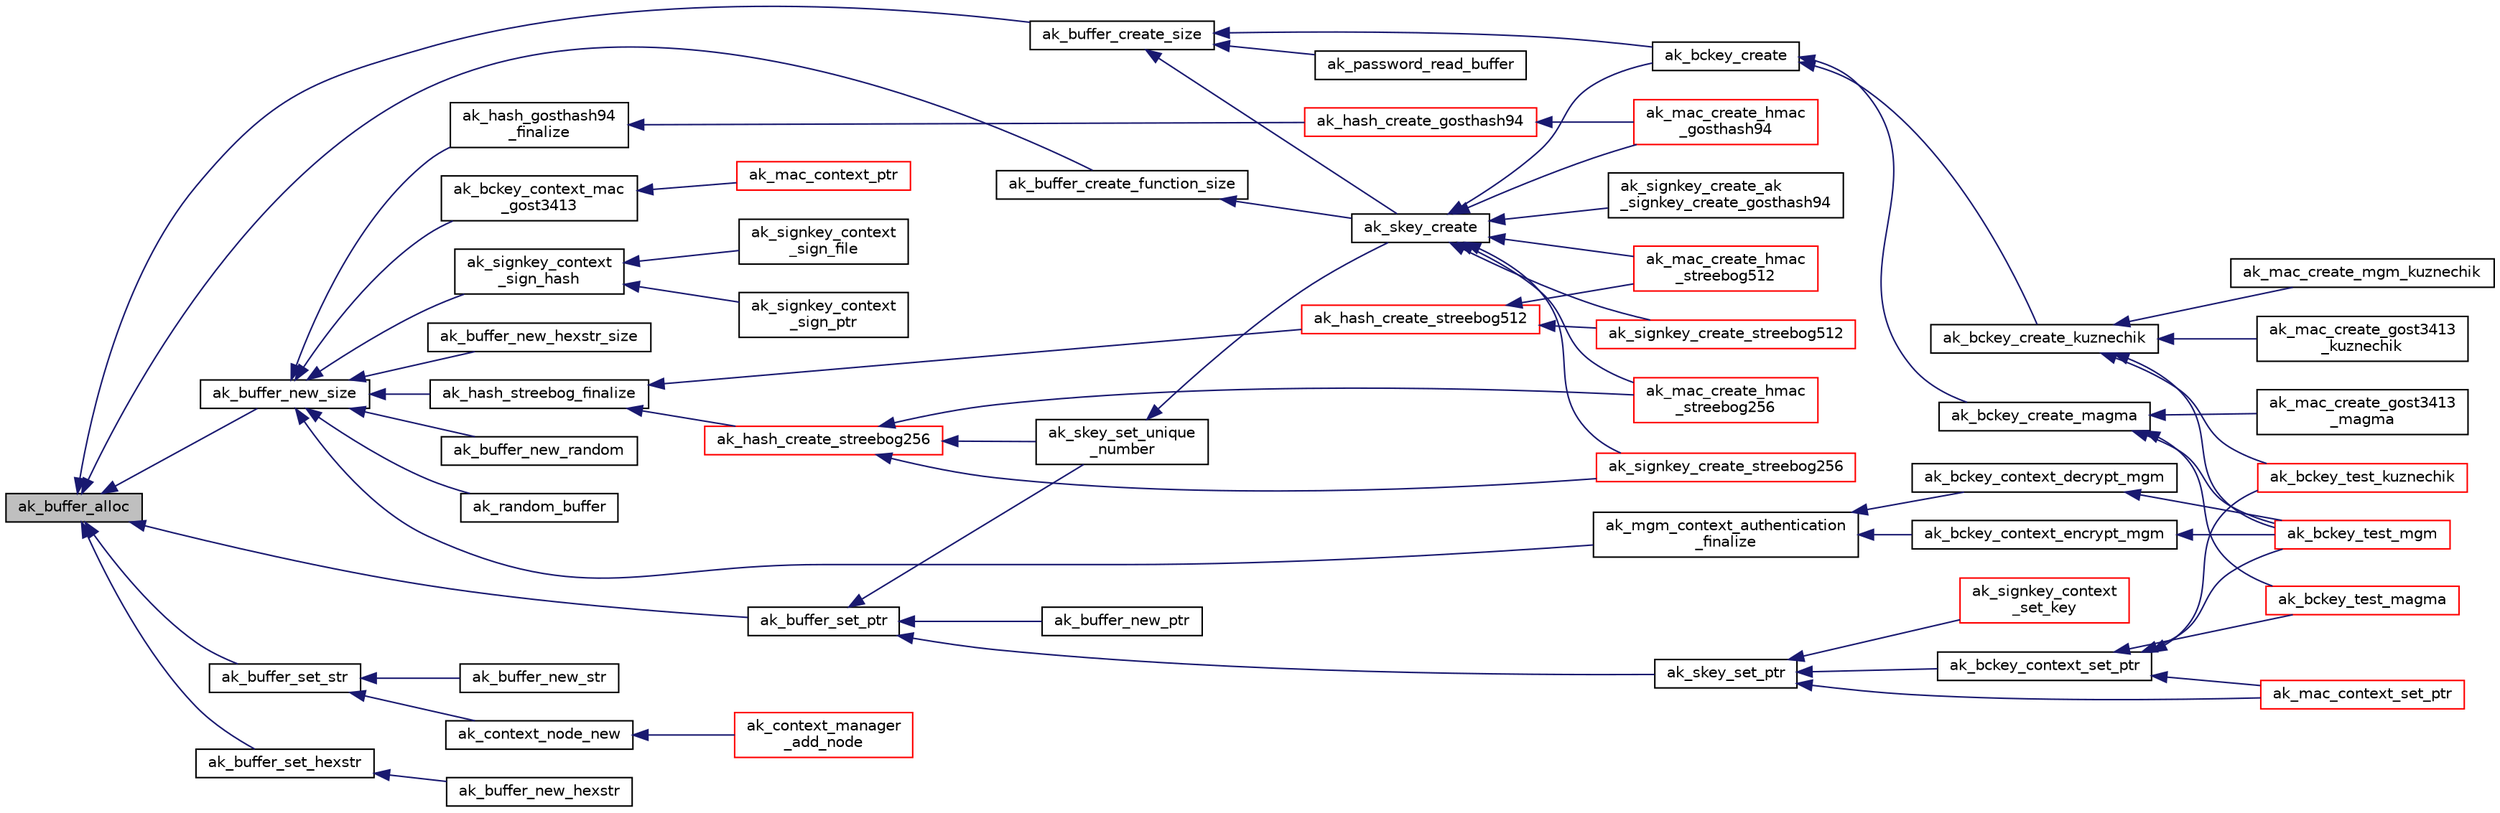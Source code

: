 digraph "ak_buffer_alloc"
{
  edge [fontname="Helvetica",fontsize="10",labelfontname="Helvetica",labelfontsize="10"];
  node [fontname="Helvetica",fontsize="10",shape=record];
  rankdir="LR";
  Node1 [label="ak_buffer_alloc",height=0.2,width=0.4,color="black", fillcolor="grey75", style="filled", fontcolor="black"];
  Node1 -> Node2 [dir="back",color="midnightblue",fontsize="10",style="solid",fontname="Helvetica"];
  Node2 [label="ak_buffer_create_size",height=0.2,width=0.4,color="black", fillcolor="white", style="filled",URL="$ak__buffer_8h.html#a83b4acff7a870541944b51c841ba3e14",tooltip="Инициализация буффера и выделение памяти фиксированной длины. "];
  Node2 -> Node3 [dir="back",color="midnightblue",fontsize="10",style="solid",fontname="Helvetica"];
  Node3 [label="ak_bckey_create",height=0.2,width=0.4,color="black", fillcolor="white", style="filled",URL="$ak__bckey_8h.html#aa0c2d1d89cf20370c0184273e91818eb",tooltip="Инициализация ключа алгоритма блочного шифрования. "];
  Node3 -> Node4 [dir="back",color="midnightblue",fontsize="10",style="solid",fontname="Helvetica"];
  Node4 [label="ak_bckey_create_kuznechik",height=0.2,width=0.4,color="black", fillcolor="white", style="filled",URL="$ak__kuznechik_8c.html#a6384132cb6670ab48ffdae3514c37abd",tooltip="Инициализация контекста секретного ключа алгоритма блочного шифрования Кузнечик. "];
  Node4 -> Node5 [dir="back",color="midnightblue",fontsize="10",style="solid",fontname="Helvetica"];
  Node5 [label="ak_mac_create_mgm_kuznechik",height=0.2,width=0.4,color="black", fillcolor="white", style="filled",URL="$ak__mac_8h.html#a3d47a5514193d406ea7ba58e5799840f",tooltip="Инициализация ключа алгоритма выработки имитовставки на основе MGM-режима с использованием блочного ш..."];
  Node4 -> Node6 [dir="back",color="midnightblue",fontsize="10",style="solid",fontname="Helvetica"];
  Node6 [label="ak_bckey_test_mgm",height=0.2,width=0.4,color="red", fillcolor="white", style="filled",URL="$ak__aead_8h.html#a6447348dcbe26bf5823c1493d761816f",tooltip="Тестирование корректной работы режима блочного шифрования с одновременной выработкой имитовставки..."];
  Node4 -> Node7 [dir="back",color="midnightblue",fontsize="10",style="solid",fontname="Helvetica"];
  Node7 [label="ak_mac_create_gost3413\l_kuznechik",height=0.2,width=0.4,color="black", fillcolor="white", style="filled",URL="$ak__mac_8h.html#aad78115a37c113c5466cae794caca1dd",tooltip="Инициализация ключа алгоритма выработки имитовставки ГОСТ Р 34.13-2015 с использованием блочного шифр..."];
  Node4 -> Node8 [dir="back",color="midnightblue",fontsize="10",style="solid",fontname="Helvetica"];
  Node8 [label="ak_bckey_test_kuznechik",height=0.2,width=0.4,color="red", fillcolor="white", style="filled",URL="$ak__kuznechik_8c.html#a9df2b7d49f780e2276dcd2636f8a2378",tooltip="Тестирование корректной работы алгоритма блочного шифрования Кузнечик. "];
  Node3 -> Node9 [dir="back",color="midnightblue",fontsize="10",style="solid",fontname="Helvetica"];
  Node9 [label="ak_bckey_create_magma",height=0.2,width=0.4,color="black", fillcolor="white", style="filled",URL="$ak__magma_8c.html#a465f319be97a8d65a1892a55771b5621",tooltip="Инициализация контекста секретного ключа алгоритма блочного шифрования Магма. "];
  Node9 -> Node6 [dir="back",color="midnightblue",fontsize="10",style="solid",fontname="Helvetica"];
  Node9 -> Node10 [dir="back",color="midnightblue",fontsize="10",style="solid",fontname="Helvetica"];
  Node10 [label="ak_mac_create_gost3413\l_magma",height=0.2,width=0.4,color="black", fillcolor="white", style="filled",URL="$ak__mac_8h.html#aac8cd9a2afde99720a5262c988d8d07c",tooltip="Инициализация ключа алгоритма выработки имитовставки ГОСТ Р 34.13-2015 с использованием блочного шифр..."];
  Node9 -> Node11 [dir="back",color="midnightblue",fontsize="10",style="solid",fontname="Helvetica"];
  Node11 [label="ak_bckey_test_magma",height=0.2,width=0.4,color="red", fillcolor="white", style="filled",URL="$ak__magma_8c.html#a3383cdf45668361958960d79d30cc644",tooltip="Тестирование корректной работы алгоритма блочного шифрования Магма. "];
  Node2 -> Node12 [dir="back",color="midnightblue",fontsize="10",style="solid",fontname="Helvetica"];
  Node12 [label="ak_skey_create",height=0.2,width=0.4,color="black", fillcolor="white", style="filled",URL="$ak__skey_8h.html#a21b0a9607173e565d71052f2bca0a1cf",tooltip="Инициализация структуры секретного ключа. "];
  Node12 -> Node3 [dir="back",color="midnightblue",fontsize="10",style="solid",fontname="Helvetica"];
  Node12 -> Node13 [dir="back",color="midnightblue",fontsize="10",style="solid",fontname="Helvetica"];
  Node13 [label="ak_mac_create_hmac\l_streebog256",height=0.2,width=0.4,color="red", fillcolor="white", style="filled",URL="$ak__mac_8h.html#a7b5054dbede51842be81578073d41db4",tooltip="Инициализация ключа алгоритма выработки имитовставки hmac на основе streebog256. "];
  Node12 -> Node14 [dir="back",color="midnightblue",fontsize="10",style="solid",fontname="Helvetica"];
  Node14 [label="ak_mac_create_hmac\l_streebog512",height=0.2,width=0.4,color="red", fillcolor="white", style="filled",URL="$ak__mac_8h.html#a1290048393b76c51d42dce8eac709d70",tooltip="Инициализация ключа алгоритма выработки имитовставки hmac на основе streebog512. "];
  Node12 -> Node15 [dir="back",color="midnightblue",fontsize="10",style="solid",fontname="Helvetica"];
  Node15 [label="ak_mac_create_hmac\l_gosthash94",height=0.2,width=0.4,color="red", fillcolor="white", style="filled",URL="$ak__mac_8h.html#a9fcc5ec7353b4083c710df81a1b84b9d",tooltip="Инициализация ключа алгоритма выработки имитовставки hmac на основе gosthash94. "];
  Node12 -> Node16 [dir="back",color="midnightblue",fontsize="10",style="solid",fontname="Helvetica"];
  Node16 [label="ak_signkey_create_streebog256",height=0.2,width=0.4,color="red", fillcolor="white", style="filled",URL="$ak__sign_8h.html#a0bc2e07b6ca4e86fb80f1ffe76a0847d",tooltip="Инициализация контекста секретного ключа алгоритма ГОСТ Р 34.10-2012. "];
  Node12 -> Node17 [dir="back",color="midnightblue",fontsize="10",style="solid",fontname="Helvetica"];
  Node17 [label="ak_signkey_create_streebog512",height=0.2,width=0.4,color="red", fillcolor="white", style="filled",URL="$ak__sign_8h.html#a8392beef9b3823ee6e61999cb47eb3fe",tooltip="Инициализация контекста секретного ключа алгоритма ГОСТ Р 34.10-2012. "];
  Node12 -> Node18 [dir="back",color="midnightblue",fontsize="10",style="solid",fontname="Helvetica"];
  Node18 [label="ak_signkey_create_ak\l_signkey_create_gosthash94",height=0.2,width=0.4,color="black", fillcolor="white", style="filled",URL="$ak__sign_8c.html#ab41c7a5de3fd53204024124911c6bcb3"];
  Node2 -> Node19 [dir="back",color="midnightblue",fontsize="10",style="solid",fontname="Helvetica"];
  Node19 [label="ak_password_read_buffer",height=0.2,width=0.4,color="black", fillcolor="white", style="filled",URL="$libakrypt_8h.html#ae82b77f326c0afb6dae9eff815b734ad",tooltip="Чтение пароля из консоли в буффер. "];
  Node1 -> Node20 [dir="back",color="midnightblue",fontsize="10",style="solid",fontname="Helvetica"];
  Node20 [label="ak_buffer_create_function_size",height=0.2,width=0.4,color="black", fillcolor="white", style="filled",URL="$ak__buffer_8h.html#aed625a91942f5833e0dc980f930bea1a",tooltip="Инициализация буффера с заданными обработчиками выделения и освобождения памяти. "];
  Node20 -> Node12 [dir="back",color="midnightblue",fontsize="10",style="solid",fontname="Helvetica"];
  Node1 -> Node21 [dir="back",color="midnightblue",fontsize="10",style="solid",fontname="Helvetica"];
  Node21 [label="ak_buffer_new_size",height=0.2,width=0.4,color="black", fillcolor="white", style="filled",URL="$libakrypt_8h.html#a0a5a23b376be74368826fbe7857cc48f",tooltip="Создание буффера заданного размера. "];
  Node21 -> Node22 [dir="back",color="midnightblue",fontsize="10",style="solid",fontname="Helvetica"];
  Node22 [label="ak_mgm_context_authentication\l_finalize",height=0.2,width=0.4,color="black", fillcolor="white", style="filled",URL="$ak__aead_8h.html#a0b08747c2ce93dac18d37ac0adc1bbf0",tooltip="Завершение действий и вычисление имитовставки. "];
  Node22 -> Node23 [dir="back",color="midnightblue",fontsize="10",style="solid",fontname="Helvetica"];
  Node23 [label="ak_bckey_context_encrypt_mgm",height=0.2,width=0.4,color="black", fillcolor="white", style="filled",URL="$ak__aead_8h.html#aa419c6d4fff6ded25201ca414e35a3c4",tooltip="Зашифрование данных в режиме MGM с одновременной выработкой имитовставки. "];
  Node23 -> Node6 [dir="back",color="midnightblue",fontsize="10",style="solid",fontname="Helvetica"];
  Node22 -> Node24 [dir="back",color="midnightblue",fontsize="10",style="solid",fontname="Helvetica"];
  Node24 [label="ak_bckey_context_decrypt_mgm",height=0.2,width=0.4,color="black", fillcolor="white", style="filled",URL="$ak__aead_8h.html#a26feed21c6096fd7216acd19e5e7896e",tooltip="Расшифрование данных в режиме MGM с одновременной проверкой имитовставки. "];
  Node24 -> Node6 [dir="back",color="midnightblue",fontsize="10",style="solid",fontname="Helvetica"];
  Node21 -> Node25 [dir="back",color="midnightblue",fontsize="10",style="solid",fontname="Helvetica"];
  Node25 [label="ak_bckey_context_mac\l_gost3413",height=0.2,width=0.4,color="black", fillcolor="white", style="filled",URL="$ak__bckey_8h.html#a4711665d67e0a95a7455e64b0bb8f9e1",tooltip="Вычисление имитовставки от заданной области данных. "];
  Node25 -> Node26 [dir="back",color="midnightblue",fontsize="10",style="solid",fontname="Helvetica"];
  Node26 [label="ak_mac_context_ptr",height=0.2,width=0.4,color="red", fillcolor="white", style="filled",URL="$ak__mac_8h.html#af41f382fd1355e482d3d5e1e973e6c4f",tooltip="Вычисление имитовставки для заданной области памяти известной длины. "];
  Node21 -> Node27 [dir="back",color="midnightblue",fontsize="10",style="solid",fontname="Helvetica"];
  Node27 [label="ak_buffer_new_hexstr_size",height=0.2,width=0.4,color="black", fillcolor="white", style="filled",URL="$libakrypt_8h.html#a140df6cc6fc9c3e1f7ef4fb18967da73",tooltip="Создание буффера заданной длины с данными, записанными в шестнадцатеричном виде. "];
  Node21 -> Node28 [dir="back",color="midnightblue",fontsize="10",style="solid",fontname="Helvetica"];
  Node28 [label="ak_buffer_new_random",height=0.2,width=0.4,color="black", fillcolor="white", style="filled",URL="$ak__buffer_8h.html#af5711ed1418af37ce3a94407208b62f3",tooltip="Функция создает буффер заданный длины со случайными значениями. "];
  Node21 -> Node29 [dir="back",color="midnightblue",fontsize="10",style="solid",fontname="Helvetica"];
  Node29 [label="ak_hash_gosthash94\l_finalize",height=0.2,width=0.4,color="black", fillcolor="white", style="filled",URL="$ak__gosthash_8c.html#a391bf02647ac2dbb7e6ca7ea0e1a8946"];
  Node29 -> Node30 [dir="back",color="midnightblue",fontsize="10",style="solid",fontname="Helvetica"];
  Node30 [label="ak_hash_create_gosthash94",height=0.2,width=0.4,color="red", fillcolor="white", style="filled",URL="$ak__hash_8h.html#a9a826ab9e2a066366148052366dede2a",tooltip="Инициализация контекста функции бесключевого хеширования ГОСТ Р 34.11-94. "];
  Node30 -> Node15 [dir="back",color="midnightblue",fontsize="10",style="solid",fontname="Helvetica"];
  Node21 -> Node31 [dir="back",color="midnightblue",fontsize="10",style="solid",fontname="Helvetica"];
  Node31 [label="ak_random_buffer",height=0.2,width=0.4,color="black", fillcolor="white", style="filled",URL="$libakrypt_8h.html#a86b88090a65c5f0ef2a95633856b6a62",tooltip="Создание буффера заданного размера со случайными данными. "];
  Node21 -> Node32 [dir="back",color="midnightblue",fontsize="10",style="solid",fontname="Helvetica"];
  Node32 [label="ak_signkey_context\l_sign_hash",height=0.2,width=0.4,color="black", fillcolor="white", style="filled",URL="$ak__sign_8h.html#a084d8e8f975fe11706ddd74582961588",tooltip="Выработка электронной подписи для вычисленного заранее значения хеш-функции. "];
  Node32 -> Node33 [dir="back",color="midnightblue",fontsize="10",style="solid",fontname="Helvetica"];
  Node33 [label="ak_signkey_context\l_sign_ptr",height=0.2,width=0.4,color="black", fillcolor="white", style="filled",URL="$ak__sign_8h.html#a6cf3030135b040542dc429e2816972bf",tooltip="Выработка электронной подписи для заданной области памяти. "];
  Node32 -> Node34 [dir="back",color="midnightblue",fontsize="10",style="solid",fontname="Helvetica"];
  Node34 [label="ak_signkey_context\l_sign_file",height=0.2,width=0.4,color="black", fillcolor="white", style="filled",URL="$ak__sign_8h.html#a9f193708b3158911311b858cb4aa37be",tooltip="Выработка электронной подписи для заданного файла. "];
  Node21 -> Node35 [dir="back",color="midnightblue",fontsize="10",style="solid",fontname="Helvetica"];
  Node35 [label="ak_hash_streebog_finalize",height=0.2,width=0.4,color="black", fillcolor="white", style="filled",URL="$ak__streebog_8c.html#a268d663ae1b4436b73f48afabc091463"];
  Node35 -> Node36 [dir="back",color="midnightblue",fontsize="10",style="solid",fontname="Helvetica"];
  Node36 [label="ak_hash_create_streebog256",height=0.2,width=0.4,color="red", fillcolor="white", style="filled",URL="$ak__streebog_8c.html#a8da86aee224582477a8e6fdb76e3b428",tooltip="Инициализация контекста функции бесключевого хеширования ГОСТ Р 34.11-2012 (Стрибог256). "];
  Node36 -> Node13 [dir="back",color="midnightblue",fontsize="10",style="solid",fontname="Helvetica"];
  Node36 -> Node16 [dir="back",color="midnightblue",fontsize="10",style="solid",fontname="Helvetica"];
  Node36 -> Node37 [dir="back",color="midnightblue",fontsize="10",style="solid",fontname="Helvetica"];
  Node37 [label="ak_skey_set_unique\l_number",height=0.2,width=0.4,color="black", fillcolor="white", style="filled",URL="$ak__skey_8h.html#ae064191abae51af6d5d1633e38b4b4b7",tooltip="Присвоение секретному ключу уникального номера. "];
  Node37 -> Node12 [dir="back",color="midnightblue",fontsize="10",style="solid",fontname="Helvetica"];
  Node35 -> Node38 [dir="back",color="midnightblue",fontsize="10",style="solid",fontname="Helvetica"];
  Node38 [label="ak_hash_create_streebog512",height=0.2,width=0.4,color="red", fillcolor="white", style="filled",URL="$ak__streebog_8c.html#a4bcaacf784b5885db42c1efe07151baa",tooltip="Инициализация контекста функции бесключевого хеширования ГОСТ Р 34.11-2012 (Стрибог512). "];
  Node38 -> Node14 [dir="back",color="midnightblue",fontsize="10",style="solid",fontname="Helvetica"];
  Node38 -> Node17 [dir="back",color="midnightblue",fontsize="10",style="solid",fontname="Helvetica"];
  Node1 -> Node39 [dir="back",color="midnightblue",fontsize="10",style="solid",fontname="Helvetica"];
  Node39 [label="ak_buffer_set_ptr",height=0.2,width=0.4,color="black", fillcolor="white", style="filled",URL="$libakrypt_8h.html#adf8e1acec424d5d67ac75bdedbce81fb",tooltip="Пощемение двоичных данных в буффер. "];
  Node39 -> Node40 [dir="back",color="midnightblue",fontsize="10",style="solid",fontname="Helvetica"];
  Node40 [label="ak_buffer_new_ptr",height=0.2,width=0.4,color="black", fillcolor="white", style="filled",URL="$libakrypt_8h.html#a680067409acb70237b6905501c820bce",tooltip="Создание буффера с данными. "];
  Node39 -> Node37 [dir="back",color="midnightblue",fontsize="10",style="solid",fontname="Helvetica"];
  Node39 -> Node41 [dir="back",color="midnightblue",fontsize="10",style="solid",fontname="Helvetica"];
  Node41 [label="ak_skey_set_ptr",height=0.2,width=0.4,color="black", fillcolor="white", style="filled",URL="$ak__skey_8h.html#aac9531d6bfe3f4cb917796889f8b123d",tooltip="Присвоение секретному ключу константного значения. "];
  Node41 -> Node42 [dir="back",color="midnightblue",fontsize="10",style="solid",fontname="Helvetica"];
  Node42 [label="ak_bckey_context_set_ptr",height=0.2,width=0.4,color="black", fillcolor="white", style="filled",URL="$ak__bckey_8h.html#a353da8764b51b10f73202007e8ac0e1c",tooltip="Присвоение контексту ключа алгоритма блочного шифрования константного значения. "];
  Node42 -> Node6 [dir="back",color="midnightblue",fontsize="10",style="solid",fontname="Helvetica"];
  Node42 -> Node8 [dir="back",color="midnightblue",fontsize="10",style="solid",fontname="Helvetica"];
  Node42 -> Node43 [dir="back",color="midnightblue",fontsize="10",style="solid",fontname="Helvetica"];
  Node43 [label="ak_mac_context_set_ptr",height=0.2,width=0.4,color="red", fillcolor="white", style="filled",URL="$ak__mac_8h.html#a3a959324a01e80176bc8594cacc99d24",tooltip="Присвоение контексту ключа алгоритма выработки имитовставки константного значения. "];
  Node42 -> Node11 [dir="back",color="midnightblue",fontsize="10",style="solid",fontname="Helvetica"];
  Node41 -> Node43 [dir="back",color="midnightblue",fontsize="10",style="solid",fontname="Helvetica"];
  Node41 -> Node44 [dir="back",color="midnightblue",fontsize="10",style="solid",fontname="Helvetica"];
  Node44 [label="ak_signkey_context\l_set_key",height=0.2,width=0.4,color="red", fillcolor="white", style="filled",URL="$ak__sign_8h.html#a3002312654ea500fa64999c3e4742171",tooltip="Присвоение секретному ключу электронной подписи константного (заранее заданного) значения. "];
  Node1 -> Node45 [dir="back",color="midnightblue",fontsize="10",style="solid",fontname="Helvetica"];
  Node45 [label="ak_buffer_set_str",height=0.2,width=0.4,color="black", fillcolor="white", style="filled",URL="$libakrypt_8h.html#a7e1b4be6ee5ddecd0ea4e1320669d526",tooltip="Помещение в буффер строки, оканчивающейся нулем. "];
  Node45 -> Node46 [dir="back",color="midnightblue",fontsize="10",style="solid",fontname="Helvetica"];
  Node46 [label="ak_buffer_new_str",height=0.2,width=0.4,color="black", fillcolor="white", style="filled",URL="$libakrypt_8h.html#a63eb470afe260088805268971f843e11",tooltip="Создание буффера, содержащего строку символов, оканчивающуюся нулем. "];
  Node45 -> Node47 [dir="back",color="midnightblue",fontsize="10",style="solid",fontname="Helvetica"];
  Node47 [label="ak_context_node_new",height=0.2,width=0.4,color="black", fillcolor="white", style="filled",URL="$ak__context__manager_8h.html#a8b9e93e79a73358354464144a34f90c9",tooltip="Создание нового элемента структуры управления контекстами. "];
  Node47 -> Node48 [dir="back",color="midnightblue",fontsize="10",style="solid",fontname="Helvetica"];
  Node48 [label="ak_context_manager\l_add_node",height=0.2,width=0.4,color="red", fillcolor="white", style="filled",URL="$ak__context__manager_8h.html#a0aa33b4d24c303bd909dd6aa44b54ac2",tooltip="Добавление контекста в структуру управления контекстами. "];
  Node1 -> Node49 [dir="back",color="midnightblue",fontsize="10",style="solid",fontname="Helvetica"];
  Node49 [label="ak_buffer_set_hexstr",height=0.2,width=0.4,color="black", fillcolor="white", style="filled",URL="$libakrypt_8h.html#a1232fab34d9ea37ba3ae34e57b2ad0bf",tooltip="Пощемение в буффер данных, заданных строкой в шестнадцатеричном представлении. "];
  Node49 -> Node50 [dir="back",color="midnightblue",fontsize="10",style="solid",fontname="Helvetica"];
  Node50 [label="ak_buffer_new_hexstr",height=0.2,width=0.4,color="black", fillcolor="white", style="filled",URL="$libakrypt_8h.html#a89bf7a596eca686c7e94e05c990e6770",tooltip="Создание буффера с данными, записанными в шестнадцатеричном виде. "];
}
